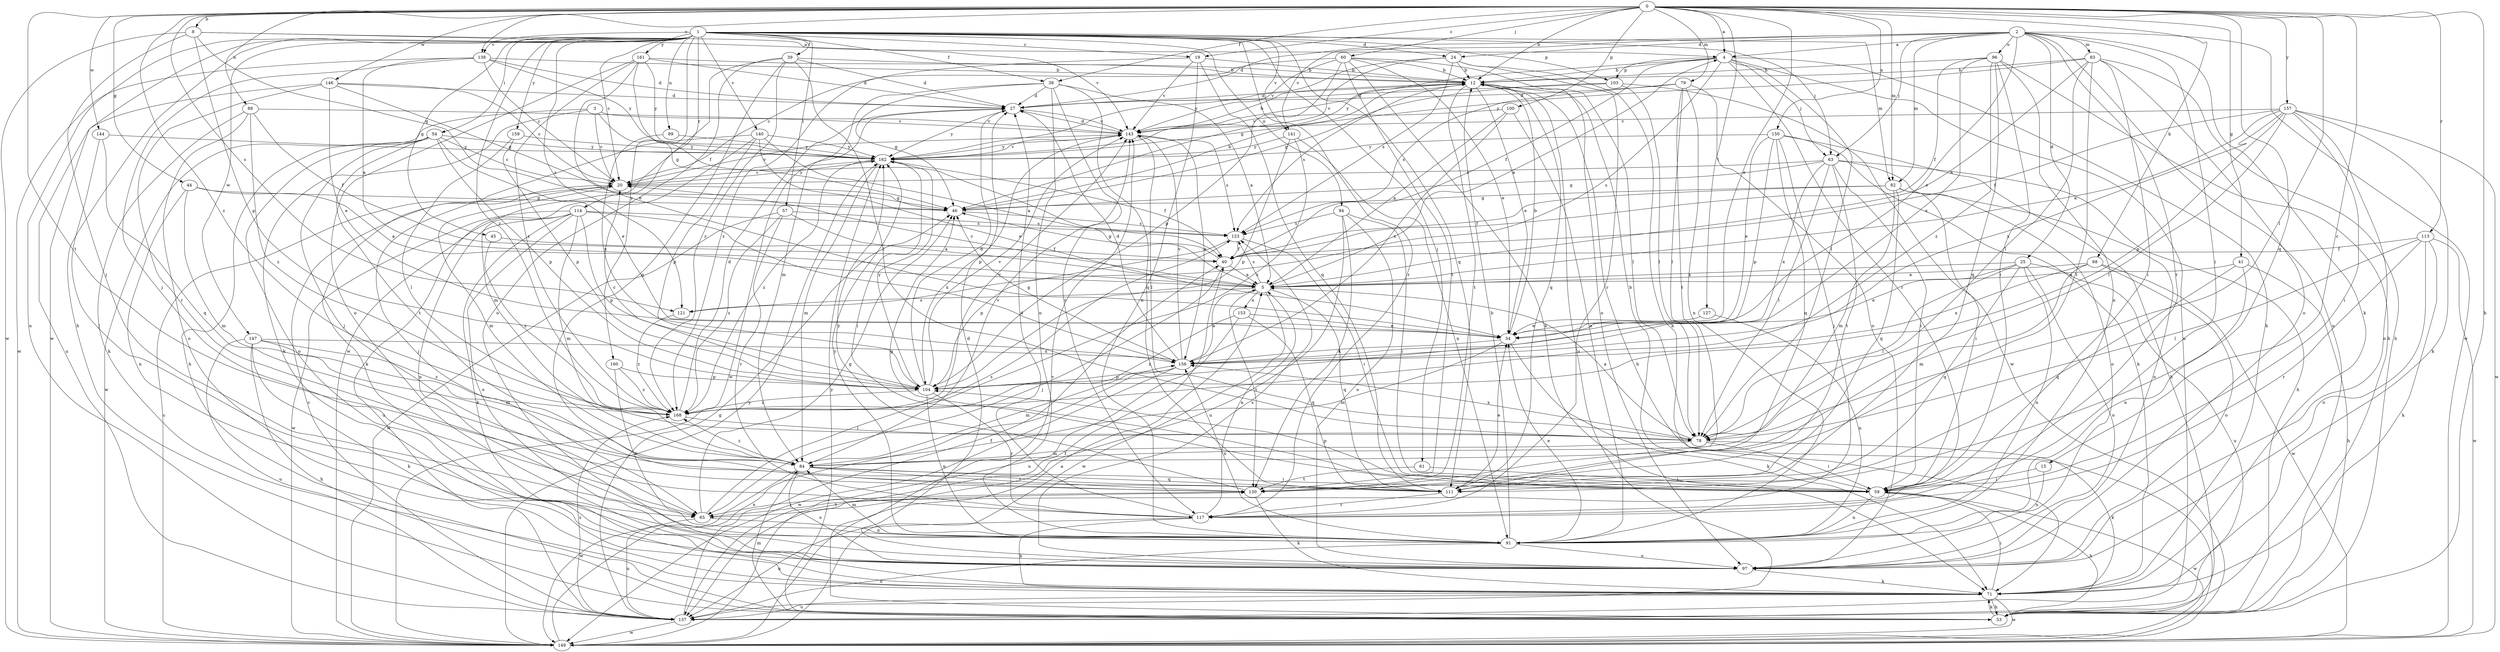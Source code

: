 strict digraph  {
0;
1;
2;
3;
4;
5;
8;
12;
15;
19;
20;
24;
25;
27;
34;
38;
39;
40;
41;
44;
45;
46;
53;
54;
57;
59;
60;
61;
63;
65;
68;
71;
78;
79;
82;
83;
84;
88;
89;
91;
94;
96;
97;
100;
103;
104;
111;
113;
114;
117;
121;
123;
127;
130;
137;
138;
140;
141;
143;
144;
146;
147;
149;
150;
153;
156;
157;
159;
160;
161;
162;
168;
0 -> 4  [label=a];
0 -> 8  [label=b];
0 -> 12  [label=b];
0 -> 15  [label=c];
0 -> 19  [label=c];
0 -> 34  [label=e];
0 -> 38  [label=f];
0 -> 41  [label=g];
0 -> 44  [label=g];
0 -> 53  [label=h];
0 -> 60  [label=j];
0 -> 68  [label=k];
0 -> 78  [label=l];
0 -> 79  [label=m];
0 -> 82  [label=m];
0 -> 88  [label=n];
0 -> 100  [label=p];
0 -> 111  [label=q];
0 -> 113  [label=r];
0 -> 121  [label=s];
0 -> 127  [label=t];
0 -> 130  [label=t];
0 -> 138  [label=v];
0 -> 144  [label=w];
0 -> 146  [label=w];
0 -> 150  [label=x];
0 -> 157  [label=y];
0 -> 168  [label=z];
1 -> 19  [label=c];
1 -> 20  [label=c];
1 -> 24  [label=d];
1 -> 38  [label=f];
1 -> 39  [label=f];
1 -> 45  [label=g];
1 -> 53  [label=h];
1 -> 54  [label=i];
1 -> 57  [label=i];
1 -> 61  [label=j];
1 -> 63  [label=j];
1 -> 82  [label=m];
1 -> 89  [label=n];
1 -> 94  [label=o];
1 -> 103  [label=p];
1 -> 111  [label=q];
1 -> 114  [label=r];
1 -> 117  [label=r];
1 -> 121  [label=s];
1 -> 137  [label=u];
1 -> 138  [label=v];
1 -> 140  [label=v];
1 -> 141  [label=v];
1 -> 147  [label=w];
1 -> 149  [label=w];
1 -> 159  [label=y];
1 -> 160  [label=y];
1 -> 161  [label=y];
1 -> 168  [label=z];
2 -> 4  [label=a];
2 -> 24  [label=d];
2 -> 25  [label=d];
2 -> 27  [label=d];
2 -> 34  [label=e];
2 -> 59  [label=i];
2 -> 63  [label=j];
2 -> 71  [label=k];
2 -> 82  [label=m];
2 -> 83  [label=m];
2 -> 96  [label=o];
2 -> 117  [label=r];
2 -> 137  [label=u];
2 -> 141  [label=v];
2 -> 149  [label=w];
3 -> 20  [label=c];
3 -> 46  [label=g];
3 -> 53  [label=h];
3 -> 71  [label=k];
3 -> 143  [label=v];
4 -> 12  [label=b];
4 -> 40  [label=f];
4 -> 63  [label=j];
4 -> 71  [label=k];
4 -> 78  [label=l];
4 -> 103  [label=p];
4 -> 117  [label=r];
4 -> 121  [label=s];
4 -> 137  [label=u];
4 -> 162  [label=y];
5 -> 4  [label=a];
5 -> 20  [label=c];
5 -> 111  [label=q];
5 -> 121  [label=s];
5 -> 123  [label=s];
5 -> 130  [label=t];
5 -> 149  [label=w];
5 -> 153  [label=x];
8 -> 4  [label=a];
8 -> 46  [label=g];
8 -> 65  [label=j];
8 -> 104  [label=p];
8 -> 143  [label=v];
8 -> 149  [label=w];
12 -> 27  [label=d];
12 -> 34  [label=e];
12 -> 78  [label=l];
12 -> 111  [label=q];
12 -> 123  [label=s];
12 -> 130  [label=t];
12 -> 137  [label=u];
12 -> 143  [label=v];
15 -> 59  [label=i];
15 -> 91  [label=n];
19 -> 12  [label=b];
19 -> 91  [label=n];
19 -> 111  [label=q];
19 -> 143  [label=v];
19 -> 168  [label=z];
20 -> 46  [label=g];
20 -> 65  [label=j];
20 -> 84  [label=m];
20 -> 143  [label=v];
20 -> 162  [label=y];
24 -> 12  [label=b];
24 -> 46  [label=g];
24 -> 71  [label=k];
24 -> 117  [label=r];
24 -> 123  [label=s];
24 -> 162  [label=y];
25 -> 5  [label=a];
25 -> 34  [label=e];
25 -> 78  [label=l];
25 -> 91  [label=n];
25 -> 97  [label=o];
25 -> 111  [label=q];
25 -> 137  [label=u];
27 -> 143  [label=v];
27 -> 149  [label=w];
27 -> 162  [label=y];
34 -> 12  [label=b];
34 -> 71  [label=k];
34 -> 84  [label=m];
34 -> 156  [label=x];
38 -> 5  [label=a];
38 -> 27  [label=d];
38 -> 46  [label=g];
38 -> 84  [label=m];
38 -> 91  [label=n];
38 -> 111  [label=q];
38 -> 117  [label=r];
39 -> 12  [label=b];
39 -> 27  [label=d];
39 -> 78  [label=l];
39 -> 97  [label=o];
39 -> 111  [label=q];
39 -> 149  [label=w];
39 -> 168  [label=z];
40 -> 5  [label=a];
40 -> 46  [label=g];
40 -> 65  [label=j];
41 -> 5  [label=a];
41 -> 53  [label=h];
41 -> 91  [label=n];
41 -> 111  [label=q];
44 -> 5  [label=a];
44 -> 46  [label=g];
44 -> 84  [label=m];
44 -> 91  [label=n];
45 -> 40  [label=f];
45 -> 168  [label=z];
46 -> 12  [label=b];
46 -> 123  [label=s];
53 -> 71  [label=k];
53 -> 84  [label=m];
53 -> 143  [label=v];
53 -> 162  [label=y];
54 -> 20  [label=c];
54 -> 34  [label=e];
54 -> 65  [label=j];
54 -> 97  [label=o];
54 -> 104  [label=p];
54 -> 130  [label=t];
54 -> 149  [label=w];
54 -> 162  [label=y];
57 -> 5  [label=a];
57 -> 117  [label=r];
57 -> 123  [label=s];
57 -> 149  [label=w];
57 -> 168  [label=z];
59 -> 12  [label=b];
59 -> 46  [label=g];
59 -> 53  [label=h];
59 -> 91  [label=n];
59 -> 104  [label=p];
59 -> 149  [label=w];
60 -> 12  [label=b];
60 -> 20  [label=c];
60 -> 34  [label=e];
60 -> 71  [label=k];
60 -> 97  [label=o];
60 -> 104  [label=p];
60 -> 130  [label=t];
60 -> 143  [label=v];
61 -> 59  [label=i];
61 -> 130  [label=t];
63 -> 20  [label=c];
63 -> 46  [label=g];
63 -> 53  [label=h];
63 -> 59  [label=i];
63 -> 78  [label=l];
63 -> 97  [label=o];
63 -> 130  [label=t];
63 -> 156  [label=x];
65 -> 46  [label=g];
65 -> 91  [label=n];
65 -> 123  [label=s];
65 -> 130  [label=t];
65 -> 137  [label=u];
68 -> 5  [label=a];
68 -> 84  [label=m];
68 -> 97  [label=o];
68 -> 149  [label=w];
68 -> 156  [label=x];
71 -> 53  [label=h];
71 -> 59  [label=i];
71 -> 137  [label=u];
71 -> 149  [label=w];
78 -> 5  [label=a];
78 -> 59  [label=i];
78 -> 71  [label=k];
78 -> 84  [label=m];
78 -> 156  [label=x];
79 -> 27  [label=d];
79 -> 78  [label=l];
79 -> 91  [label=n];
79 -> 97  [label=o];
79 -> 123  [label=s];
79 -> 130  [label=t];
82 -> 40  [label=f];
82 -> 46  [label=g];
82 -> 59  [label=i];
82 -> 84  [label=m];
82 -> 97  [label=o];
82 -> 111  [label=q];
83 -> 5  [label=a];
83 -> 12  [label=b];
83 -> 53  [label=h];
83 -> 59  [label=i];
83 -> 78  [label=l];
83 -> 97  [label=o];
83 -> 130  [label=t];
83 -> 162  [label=y];
84 -> 59  [label=i];
84 -> 97  [label=o];
84 -> 111  [label=q];
84 -> 130  [label=t];
84 -> 143  [label=v];
84 -> 149  [label=w];
84 -> 168  [label=z];
88 -> 40  [label=f];
88 -> 71  [label=k];
88 -> 97  [label=o];
88 -> 143  [label=v];
88 -> 168  [label=z];
89 -> 156  [label=x];
89 -> 162  [label=y];
91 -> 12  [label=b];
91 -> 34  [label=e];
91 -> 84  [label=m];
91 -> 97  [label=o];
91 -> 137  [label=u];
91 -> 156  [label=x];
91 -> 162  [label=y];
94 -> 59  [label=i];
94 -> 97  [label=o];
94 -> 123  [label=s];
94 -> 130  [label=t];
94 -> 137  [label=u];
96 -> 12  [label=b];
96 -> 40  [label=f];
96 -> 53  [label=h];
96 -> 59  [label=i];
96 -> 91  [label=n];
96 -> 111  [label=q];
96 -> 156  [label=x];
96 -> 168  [label=z];
97 -> 27  [label=d];
97 -> 71  [label=k];
97 -> 123  [label=s];
100 -> 5  [label=a];
100 -> 91  [label=n];
100 -> 143  [label=v];
100 -> 156  [label=x];
103 -> 27  [label=d];
103 -> 46  [label=g];
103 -> 78  [label=l];
103 -> 149  [label=w];
104 -> 20  [label=c];
104 -> 27  [label=d];
104 -> 91  [label=n];
104 -> 117  [label=r];
104 -> 143  [label=v];
104 -> 162  [label=y];
104 -> 168  [label=z];
111 -> 34  [label=e];
111 -> 117  [label=r];
113 -> 40  [label=f];
113 -> 71  [label=k];
113 -> 78  [label=l];
113 -> 97  [label=o];
113 -> 117  [label=r];
113 -> 149  [label=w];
114 -> 71  [label=k];
114 -> 84  [label=m];
114 -> 91  [label=n];
114 -> 97  [label=o];
114 -> 104  [label=p];
114 -> 123  [label=s];
114 -> 137  [label=u];
114 -> 149  [label=w];
114 -> 156  [label=x];
117 -> 5  [label=a];
117 -> 27  [label=d];
117 -> 71  [label=k];
117 -> 137  [label=u];
121 -> 168  [label=z];
123 -> 40  [label=f];
123 -> 59  [label=i];
123 -> 104  [label=p];
127 -> 34  [label=e];
127 -> 91  [label=n];
130 -> 65  [label=j];
130 -> 71  [label=k];
130 -> 162  [label=y];
137 -> 20  [label=c];
137 -> 40  [label=f];
137 -> 46  [label=g];
137 -> 149  [label=w];
137 -> 168  [label=z];
138 -> 5  [label=a];
138 -> 12  [label=b];
138 -> 20  [label=c];
138 -> 27  [label=d];
138 -> 65  [label=j];
138 -> 149  [label=w];
138 -> 162  [label=y];
140 -> 5  [label=a];
140 -> 34  [label=e];
140 -> 71  [label=k];
140 -> 84  [label=m];
140 -> 104  [label=p];
140 -> 162  [label=y];
141 -> 91  [label=n];
141 -> 104  [label=p];
141 -> 162  [label=y];
141 -> 168  [label=z];
143 -> 12  [label=b];
143 -> 27  [label=d];
143 -> 78  [label=l];
143 -> 104  [label=p];
143 -> 123  [label=s];
143 -> 156  [label=x];
143 -> 162  [label=y];
144 -> 65  [label=j];
144 -> 111  [label=q];
144 -> 162  [label=y];
146 -> 20  [label=c];
146 -> 27  [label=d];
146 -> 34  [label=e];
146 -> 46  [label=g];
146 -> 117  [label=r];
146 -> 137  [label=u];
147 -> 53  [label=h];
147 -> 71  [label=k];
147 -> 84  [label=m];
147 -> 137  [label=u];
147 -> 156  [label=x];
147 -> 168  [label=z];
149 -> 5  [label=a];
149 -> 12  [label=b];
149 -> 20  [label=c];
149 -> 40  [label=f];
149 -> 156  [label=x];
149 -> 162  [label=y];
150 -> 34  [label=e];
150 -> 53  [label=h];
150 -> 65  [label=j];
150 -> 71  [label=k];
150 -> 104  [label=p];
150 -> 111  [label=q];
150 -> 162  [label=y];
153 -> 34  [label=e];
153 -> 111  [label=q];
153 -> 137  [label=u];
153 -> 168  [label=z];
156 -> 5  [label=a];
156 -> 27  [label=d];
156 -> 46  [label=g];
156 -> 84  [label=m];
156 -> 104  [label=p];
156 -> 143  [label=v];
156 -> 149  [label=w];
157 -> 5  [label=a];
157 -> 40  [label=f];
157 -> 59  [label=i];
157 -> 71  [label=k];
157 -> 78  [label=l];
157 -> 97  [label=o];
157 -> 104  [label=p];
157 -> 143  [label=v];
157 -> 149  [label=w];
157 -> 156  [label=x];
159 -> 78  [label=l];
159 -> 104  [label=p];
159 -> 162  [label=y];
160 -> 91  [label=n];
160 -> 104  [label=p];
160 -> 168  [label=z];
161 -> 12  [label=b];
161 -> 27  [label=d];
161 -> 34  [label=e];
161 -> 40  [label=f];
161 -> 97  [label=o];
161 -> 162  [label=y];
161 -> 168  [label=z];
162 -> 20  [label=c];
162 -> 40  [label=f];
162 -> 59  [label=i];
162 -> 84  [label=m];
162 -> 143  [label=v];
162 -> 168  [label=z];
168 -> 27  [label=d];
168 -> 78  [label=l];
168 -> 143  [label=v];
}
